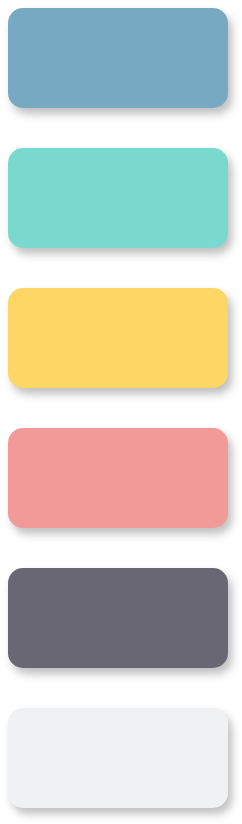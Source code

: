 <mxfile version="21.8.0" type="github">
  <diagram name="Page-1" id="6133507b-19e7-1e82-6fc7-422aa6c4b21f">
    <mxGraphModel dx="1133" dy="566" grid="1" gridSize="10" guides="1" tooltips="1" connect="1" arrows="1" fold="1" page="1" pageScale="1" pageWidth="1100" pageHeight="850" background="none" math="0" shadow="0">
      <root>
        <mxCell id="0" />
        <mxCell id="1" parent="0" />
        <mxCell id="SYswo4tX_a6Yyu-2x8OO-1" value="" style="rounded=1;whiteSpace=wrap;html=1;shadow=1;fillColor=#77aac2;strokeColor=none;gradientColor=none;" vertex="1" parent="1">
          <mxGeometry x="220" y="180" width="110" height="50" as="geometry" />
        </mxCell>
        <mxCell id="SYswo4tX_a6Yyu-2x8OO-2" value="" style="rounded=1;whiteSpace=wrap;html=1;shadow=1;fillColor=#79d9ce;strokeColor=none;gradientColor=none;" vertex="1" parent="1">
          <mxGeometry x="220" y="250" width="110" height="50" as="geometry" />
        </mxCell>
        <mxCell id="SYswo4tX_a6Yyu-2x8OO-3" value="" style="rounded=1;whiteSpace=wrap;html=1;shadow=1;fillColor=#fcd765;strokeColor=none;gradientColor=none;" vertex="1" parent="1">
          <mxGeometry x="220" y="320" width="110" height="50" as="geometry" />
        </mxCell>
        <mxCell id="SYswo4tX_a6Yyu-2x8OO-4" value="" style="rounded=1;whiteSpace=wrap;html=1;shadow=1;fillColor=#f19a97;strokeColor=none;gradientColor=none;" vertex="1" parent="1">
          <mxGeometry x="220" y="390" width="110" height="50" as="geometry" />
        </mxCell>
        <mxCell id="SYswo4tX_a6Yyu-2x8OO-5" value="" style="rounded=1;whiteSpace=wrap;html=1;shadow=1;fillColor=#696773;strokeColor=none;gradientColor=none;" vertex="1" parent="1">
          <mxGeometry x="220" y="460" width="110" height="50" as="geometry" />
        </mxCell>
        <mxCell id="SYswo4tX_a6Yyu-2x8OO-6" value="" style="rounded=1;whiteSpace=wrap;html=1;shadow=1;fillColor=#eff1f3;strokeColor=none;gradientColor=none;" vertex="1" parent="1">
          <mxGeometry x="220" y="530" width="110" height="50" as="geometry" />
        </mxCell>
      </root>
    </mxGraphModel>
  </diagram>
</mxfile>
